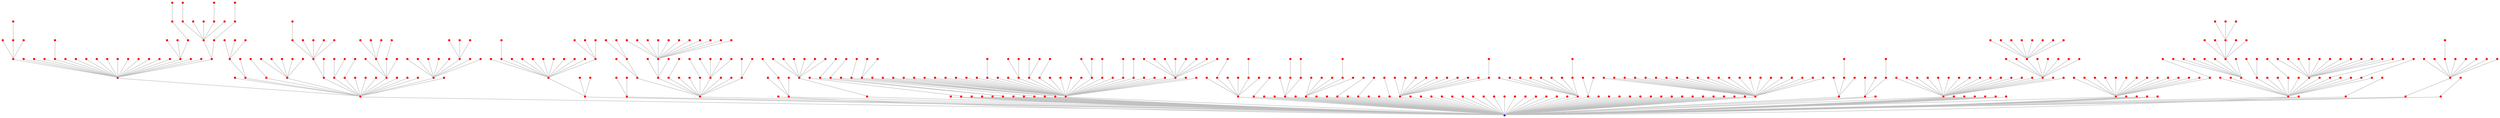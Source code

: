 graph {
	"1(0)" [color=blue shape=point]
	"0(1)" [color=red shape=point]
	"0(1)" -- "1(0)" [color=gray]
	"101(1)" [color=red shape=point]
	"101(1)" -- "1(0)" [color=gray]
	"108(1)" [color=red shape=point]
	"108(1)" -- "1(0)" [color=gray]
	"11(1)" [color=red shape=point]
	"11(1)" -- "1(0)" [color=gray]
	"110(1)" [color=red shape=point]
	"110(1)" -- "1(0)" [color=gray]
	"123(1)" [color=red shape=point]
	"123(1)" -- "1(0)" [color=gray]
	"127(1)" [color=red shape=point]
	"127(1)" -- "1(0)" [color=gray]
	"135(1)" [color=red shape=point]
	"135(1)" -- "1(0)" [color=gray]
	"162(1)" [color=red shape=point]
	"162(1)" -- "1(0)" [color=gray]
	"166(1)" [color=red shape=point]
	"166(1)" -- "1(0)" [color=gray]
	"168(1)" [color=red shape=point]
	"168(1)" -- "1(0)" [color=gray]
	"178(1)" [color=red shape=point]
	"178(1)" -- "1(0)" [color=gray]
	"18(1)" [color=red shape=point]
	"18(1)" -- "1(0)" [color=gray]
	"180(1)" [color=red shape=point]
	"180(1)" -- "1(0)" [color=gray]
	"185(1)" [color=red shape=point]
	"185(1)" -- "1(0)" [color=gray]
	"19(1)" [color=red shape=point]
	"19(1)" -- "1(0)" [color=gray]
	"191(1)" [color=red shape=point]
	"191(1)" -- "1(0)" [color=gray]
	"195(1)" [color=red shape=point]
	"195(1)" -- "1(0)" [color=gray]
	"2(1)" [color=red shape=point]
	"2(1)" -- "1(0)" [color=gray]
	"20(1)" [color=red shape=point]
	"20(1)" -- "1(0)" [color=gray]
	"202(1)" [color=red shape=point]
	"202(1)" -- "1(0)" [color=gray]
	"205(1)" [color=red shape=point]
	"205(1)" -- "1(0)" [color=gray]
	"206(1)" [color=red shape=point]
	"206(1)" -- "1(0)" [color=gray]
	"21(1)" [color=red shape=point]
	"21(1)" -- "1(0)" [color=gray]
	"219(1)" [color=red shape=point]
	"219(1)" -- "1(0)" [color=gray]
	"22(1)" [color=red shape=point]
	"22(1)" -- "1(0)" [color=gray]
	"252(1)" [color=red shape=point]
	"252(1)" -- "1(0)" [color=gray]
	"26(1)" [color=red shape=point]
	"26(1)" -- "1(0)" [color=gray]
	"264(1)" [color=red shape=point]
	"264(1)" -- "1(0)" [color=gray]
	"283(1)" [color=red shape=point]
	"283(1)" -- "1(0)" [color=gray]
	"286(1)" [color=red shape=point]
	"286(1)" -- "1(0)" [color=gray]
	"293(1)" [color=red shape=point]
	"293(1)" -- "1(0)" [color=gray]
	"295(1)" [color=red shape=point]
	"295(1)" -- "1(0)" [color=gray]
	"296(1)" [color=red shape=point]
	"296(1)" -- "1(0)" [color=gray]
	"3(1)" [color=red shape=point]
	"3(1)" -- "1(0)" [color=gray]
	"30(1)" [color=red shape=point]
	"30(1)" -- "1(0)" [color=gray]
	"304(1)" [color=red shape=point]
	"304(1)" -- "1(0)" [color=gray]
	"310(1)" [color=red shape=point]
	"310(1)" -- "1(0)" [color=gray]
	"319(1)" [color=red shape=point]
	"319(1)" -- "1(0)" [color=gray]
	"32(1)" [color=red shape=point]
	"32(1)" -- "1(0)" [color=gray]
	"322(1)" [color=red shape=point]
	"322(1)" -- "1(0)" [color=gray]
	"326(1)" [color=red shape=point]
	"326(1)" -- "1(0)" [color=gray]
	"336(1)" [color=red shape=point]
	"336(1)" -- "1(0)" [color=gray]
	"345(1)" [color=red shape=point]
	"345(1)" -- "1(0)" [color=gray]
	"358(1)" [color=red shape=point]
	"358(1)" -- "1(0)" [color=gray]
	"363(1)" [color=red shape=point]
	"363(1)" -- "1(0)" [color=gray]
	"367(1)" [color=red shape=point]
	"367(1)" -- "1(0)" [color=gray]
	"375(1)" [color=red shape=point]
	"375(1)" -- "1(0)" [color=gray]
	"380(1)" [color=red shape=point]
	"380(1)" -- "1(0)" [color=gray]
	"384(1)" [color=red shape=point]
	"384(1)" -- "1(0)" [color=gray]
	"392(1)" [color=red shape=point]
	"392(1)" -- "1(0)" [color=gray]
	"4(1)" [color=red shape=point]
	"4(1)" -- "1(0)" [color=gray]
	"40(1)" [color=red shape=point]
	"40(1)" -- "1(0)" [color=gray]
	"414(1)" [color=red shape=point]
	"414(1)" -- "1(0)" [color=gray]
	"423(1)" [color=red shape=point]
	"423(1)" -- "1(0)" [color=gray]
	"426(1)" [color=red shape=point]
	"426(1)" -- "1(0)" [color=gray]
	"434(1)" [color=red shape=point]
	"434(1)" -- "1(0)" [color=gray]
	"437(1)" [color=red shape=point]
	"437(1)" -- "1(0)" [color=gray]
	"440(1)" [color=red shape=point]
	"440(1)" -- "1(0)" [color=gray]
	"444(1)" [color=red shape=point]
	"444(1)" -- "1(0)" [color=gray]
	"446(1)" [color=red shape=point]
	"446(1)" -- "1(0)" [color=gray]
	"452(1)" [color=red shape=point]
	"452(1)" -- "1(0)" [color=gray]
	"456(1)" [color=red shape=point]
	"456(1)" -- "1(0)" [color=gray]
	"46(1)" [color=red shape=point]
	"46(1)" -- "1(0)" [color=gray]
	"48(1)" [color=red shape=point]
	"48(1)" -- "1(0)" [color=gray]
	"491(1)" [color=red shape=point]
	"491(1)" -- "1(0)" [color=gray]
	"493(1)" [color=red shape=point]
	"493(1)" -- "1(0)" [color=gray]
	"497(1)" [color=red shape=point]
	"497(1)" -- "1(0)" [color=gray]
	"5(1)" [color=red shape=point]
	"5(1)" -- "1(0)" [color=gray]
	"53(1)" [color=red shape=point]
	"53(1)" -- "1(0)" [color=gray]
	"54(1)" [color=red shape=point]
	"54(1)" -- "1(0)" [color=gray]
	"58(1)" [color=red shape=point]
	"58(1)" -- "1(0)" [color=gray]
	"6(1)" [color=red shape=point]
	"6(1)" -- "1(0)" [color=gray]
	"61(1)" [color=red shape=point]
	"61(1)" -- "1(0)" [color=gray]
	"62(1)" [color=red shape=point]
	"62(1)" -- "1(0)" [color=gray]
	"65(1)" [color=red shape=point]
	"65(1)" -- "1(0)" [color=gray]
	"70(1)" [color=red shape=point]
	"70(1)" -- "1(0)" [color=gray]
	"73(1)" [color=red shape=point]
	"73(1)" -- "1(0)" [color=gray]
	"75(1)" [color=red shape=point]
	"75(1)" -- "1(0)" [color=gray]
	"8(1)" [color=red shape=point]
	"8(1)" -- "1(0)" [color=gray]
	"82(1)" [color=red shape=point]
	"82(1)" -- "1(0)" [color=gray]
	"83(1)" [color=red shape=point]
	"83(1)" -- "1(0)" [color=gray]
	"86(1)" [color=red shape=point]
	"86(1)" -- "1(0)" [color=gray]
	"88(1)" [color=red shape=point]
	"88(1)" -- "1(0)" [color=gray]
	"9(1)" [color=red shape=point]
	"9(1)" -- "1(0)" [color=gray]
	"91(1)" [color=red shape=point]
	"91(1)" -- "1(0)" [color=gray]
	"92(1)" [color=red shape=point]
	"92(1)" -- "1(0)" [color=gray]
	"95(1)" [color=red shape=point]
	"95(1)" -- "1(0)" [color=gray]
	"96(1)" [color=red shape=point]
	"96(1)" -- "1(0)" [color=gray]
	"10(2)" [color=red shape=point]
	"10(2)" -- "0(1)" [color=gray]
	"103(2)" [color=red shape=point]
	"103(2)" -- "0(1)" [color=gray]
	"107(2)" [color=red shape=point]
	"107(2)" -- "0(1)" [color=gray]
	"109(2)" [color=red shape=point]
	"109(2)" -- "0(1)" [color=gray]
	"111(2)" [color=red shape=point]
	"111(2)" -- "0(1)" [color=gray]
	"112(2)" [color=red shape=point]
	"112(2)" -- "0(1)" [color=gray]
	"115(2)" [color=red shape=point]
	"115(2)" -- "0(1)" [color=gray]
	"116(2)" [color=red shape=point]
	"116(2)" -- "0(1)" [color=gray]
	"117(2)" [color=red shape=point]
	"117(2)" -- "0(1)" [color=gray]
	"118(2)" [color=red shape=point]
	"118(2)" -- "0(1)" [color=gray]
	"12(2)" [color=red shape=point]
	"12(2)" -- "0(1)" [color=gray]
	"120(2)" [color=red shape=point]
	"120(2)" -- "0(1)" [color=gray]
	"122(2)" [color=red shape=point]
	"122(2)" -- "0(1)" [color=gray]
	"124(2)" [color=red shape=point]
	"124(2)" -- "0(1)" [color=gray]
	"126(2)" [color=red shape=point]
	"126(2)" -- "0(1)" [color=gray]
	"128(2)" [color=red shape=point]
	"128(2)" -- "0(1)" [color=gray]
	"129(2)" [color=red shape=point]
	"129(2)" -- "0(1)" [color=gray]
	"13(2)" [color=red shape=point]
	"13(2)" -- "101(1)" [color=gray]
	"130(2)" [color=red shape=point]
	"130(2)" -- "101(1)" [color=gray]
	"131(2)" [color=red shape=point]
	"131(2)" -- "101(1)" [color=gray]
	"132(2)" [color=red shape=point]
	"132(2)" -- "108(1)" [color=gray]
	"133(2)" [color=red shape=point]
	"133(2)" -- "108(1)" [color=gray]
	"137(2)" [color=red shape=point]
	"137(2)" -- "11(1)" [color=gray]
	"14(2)" [color=red shape=point]
	"14(2)" -- "11(1)" [color=gray]
	"140(2)" [color=red shape=point]
	"140(2)" -- "11(1)" [color=gray]
	"141(2)" [color=red shape=point]
	"141(2)" -- "11(1)" [color=gray]
	"143(2)" [color=red shape=point]
	"143(2)" -- "11(1)" [color=gray]
	"146(2)" [color=red shape=point]
	"146(2)" -- "11(1)" [color=gray]
	"15(2)" [color=red shape=point]
	"15(2)" -- "11(1)" [color=gray]
	"151(2)" [color=red shape=point]
	"151(2)" -- "11(1)" [color=gray]
	"152(2)" [color=red shape=point]
	"152(2)" -- "11(1)" [color=gray]
	"153(2)" [color=red shape=point]
	"153(2)" -- "11(1)" [color=gray]
	"154(2)" [color=red shape=point]
	"154(2)" -- "123(1)" [color=gray]
	"158(2)" [color=red shape=point]
	"158(2)" -- "123(1)" [color=gray]
	"159(2)" [color=red shape=point]
	"159(2)" -- "123(1)" [color=gray]
	"16(2)" [color=red shape=point]
	"16(2)" -- "127(1)" [color=gray]
	"163(2)" [color=red shape=point]
	"163(2)" -- "162(1)" [color=gray]
	"164(2)" [color=red shape=point]
	"164(2)" -- "18(1)" [color=gray]
	"167(2)" [color=red shape=point]
	"167(2)" -- "18(1)" [color=gray]
	"169(2)" [color=red shape=point]
	"169(2)" -- "19(1)" [color=gray]
	"17(2)" [color=red shape=point]
	"17(2)" -- "195(1)" [color=gray]
	"173(2)" [color=red shape=point]
	"173(2)" -- "195(1)" [color=gray]
	"177(2)" [color=red shape=point]
	"177(2)" -- "195(1)" [color=gray]
	"179(2)" [color=red shape=point]
	"179(2)" -- "195(1)" [color=gray]
	"181(2)" [color=red shape=point]
	"181(2)" -- "2(1)" [color=gray]
	"182(2)" [color=red shape=point]
	"182(2)" -- "2(1)" [color=gray]
	"186(2)" [color=red shape=point]
	"186(2)" -- "2(1)" [color=gray]
	"188(2)" [color=red shape=point]
	"188(2)" -- "2(1)" [color=gray]
	"189(2)" [color=red shape=point]
	"189(2)" -- "2(1)" [color=gray]
	"190(2)" [color=red shape=point]
	"190(2)" -- "2(1)" [color=gray]
	"193(2)" [color=red shape=point]
	"193(2)" -- "2(1)" [color=gray]
	"194(2)" [color=red shape=point]
	"194(2)" -- "2(1)" [color=gray]
	"197(2)" [color=red shape=point]
	"197(2)" -- "2(1)" [color=gray]
	"200(2)" [color=red shape=point]
	"200(2)" -- "2(1)" [color=gray]
	"201(2)" [color=red shape=point]
	"201(2)" -- "2(1)" [color=gray]
	"207(2)" [color=red shape=point]
	"207(2)" -- "2(1)" [color=gray]
	"208(2)" [color=red shape=point]
	"208(2)" -- "2(1)" [color=gray]
	"212(2)" [color=red shape=point]
	"212(2)" -- "2(1)" [color=gray]
	"213(2)" [color=red shape=point]
	"213(2)" -- "2(1)" [color=gray]
	"214(2)" [color=red shape=point]
	"214(2)" -- "2(1)" [color=gray]
	"215(2)" [color=red shape=point]
	"215(2)" -- "2(1)" [color=gray]
	"217(2)" [color=red shape=point]
	"217(2)" -- "2(1)" [color=gray]
	"221(2)" [color=red shape=point]
	"221(2)" -- "2(1)" [color=gray]
	"224(2)" [color=red shape=point]
	"224(2)" -- "2(1)" [color=gray]
	"225(2)" [color=red shape=point]
	"225(2)" -- "2(1)" [color=gray]
	"227(2)" [color=red shape=point]
	"227(2)" -- "2(1)" [color=gray]
	"229(2)" [color=red shape=point]
	"229(2)" -- "2(1)" [color=gray]
	"23(2)" [color=red shape=point]
	"23(2)" -- "2(1)" [color=gray]
	"230(2)" [color=red shape=point]
	"230(2)" -- "2(1)" [color=gray]
	"232(2)" [color=red shape=point]
	"232(2)" -- "2(1)" [color=gray]
	"233(2)" [color=red shape=point]
	"233(2)" -- "2(1)" [color=gray]
	"24(2)" [color=red shape=point]
	"24(2)" -- "2(1)" [color=gray]
	"240(2)" [color=red shape=point]
	"240(2)" -- "2(1)" [color=gray]
	"241(2)" [color=red shape=point]
	"241(2)" -- "2(1)" [color=gray]
	"242(2)" [color=red shape=point]
	"242(2)" -- "20(1)" [color=gray]
	"243(2)" [color=red shape=point]
	"243(2)" -- "20(1)" [color=gray]
	"244(2)" [color=red shape=point]
	"244(2)" -- "20(1)" [color=gray]
	"249(2)" [color=red shape=point]
	"249(2)" -- "20(1)" [color=gray]
	"25(2)" [color=red shape=point]
	"25(2)" -- "20(1)" [color=gray]
	"250(2)" [color=red shape=point]
	"250(2)" -- "20(1)" [color=gray]
	"253(2)" [color=red shape=point]
	"253(2)" -- "202(1)" [color=gray]
	"254(2)" [color=red shape=point]
	"254(2)" -- "21(1)" [color=gray]
	"255(2)" [color=red shape=point]
	"255(2)" -- "21(1)" [color=gray]
	"256(2)" [color=red shape=point]
	"256(2)" -- "21(1)" [color=gray]
	"258(2)" [color=red shape=point]
	"258(2)" -- "22(1)" [color=gray]
	"262(2)" [color=red shape=point]
	"262(2)" -- "22(1)" [color=gray]
	"263(2)" [color=red shape=point]
	"263(2)" -- "22(1)" [color=gray]
	"265(2)" [color=red shape=point]
	"265(2)" -- "22(1)" [color=gray]
	"271(2)" [color=red shape=point]
	"271(2)" -- "22(1)" [color=gray]
	"273(2)" [color=red shape=point]
	"273(2)" -- "264(1)" [color=gray]
	"274(2)" [color=red shape=point]
	"274(2)" -- "286(1)" [color=gray]
	"279(2)" [color=red shape=point]
	"279(2)" -- "296(1)" [color=gray]
	"280(2)" [color=red shape=point]
	"280(2)" -- "3(1)" [color=gray]
	"284(2)" [color=red shape=point]
	"284(2)" -- "3(1)" [color=gray]
	"288(2)" [color=red shape=point]
	"288(2)" -- "3(1)" [color=gray]
	"29(2)" [color=red shape=point]
	"29(2)" -- "3(1)" [color=gray]
	"291(2)" [color=red shape=point]
	"291(2)" -- "3(1)" [color=gray]
	"292(2)" [color=red shape=point]
	"292(2)" -- "3(1)" [color=gray]
	"294(2)" [color=red shape=point]
	"294(2)" -- "3(1)" [color=gray]
	"298(2)" [color=red shape=point]
	"298(2)" -- "3(1)" [color=gray]
	"300(2)" [color=red shape=point]
	"300(2)" -- "3(1)" [color=gray]
	"301(2)" [color=red shape=point]
	"301(2)" -- "3(1)" [color=gray]
	"306(2)" [color=red shape=point]
	"306(2)" -- "4(1)" [color=gray]
	"308(2)" [color=red shape=point]
	"308(2)" -- "4(1)" [color=gray]
	"31(2)" [color=red shape=point]
	"31(2)" -- "4(1)" [color=gray]
	"311(2)" [color=red shape=point]
	"311(2)" -- "4(1)" [color=gray]
	"312(2)" [color=red shape=point]
	"312(2)" -- "4(1)" [color=gray]
	"313(2)" [color=red shape=point]
	"313(2)" -- "4(1)" [color=gray]
	"314(2)" [color=red shape=point]
	"314(2)" -- "4(1)" [color=gray]
	"315(2)" [color=red shape=point]
	"315(2)" -- "4(1)" [color=gray]
	"318(2)" [color=red shape=point]
	"318(2)" -- "40(1)" [color=gray]
	"324(2)" [color=red shape=point]
	"324(2)" -- "40(1)" [color=gray]
	"327(2)" [color=red shape=point]
	"327(2)" -- "5(1)" [color=gray]
	"329(2)" [color=red shape=point]
	"329(2)" -- "5(1)" [color=gray]
	"33(2)" [color=red shape=point]
	"33(2)" -- "5(1)" [color=gray]
	"333(2)" [color=red shape=point]
	"333(2)" -- "5(1)" [color=gray]
	"339(2)" [color=red shape=point]
	"339(2)" -- "5(1)" [color=gray]
	"341(2)" [color=red shape=point]
	"341(2)" -- "5(1)" [color=gray]
	"344(2)" [color=red shape=point]
	"344(2)" -- "5(1)" [color=gray]
	"346(2)" [color=red shape=point]
	"346(2)" -- "5(1)" [color=gray]
	"347(2)" [color=red shape=point]
	"347(2)" -- "5(1)" [color=gray]
	"348(2)" [color=red shape=point]
	"348(2)" -- "5(1)" [color=gray]
	"35(2)" [color=red shape=point]
	"35(2)" -- "5(1)" [color=gray]
	"350(2)" [color=red shape=point]
	"350(2)" -- "5(1)" [color=gray]
	"351(2)" [color=red shape=point]
	"351(2)" -- "5(1)" [color=gray]
	"359(2)" [color=red shape=point]
	"359(2)" -- "5(1)" [color=gray]
	"36(2)" [color=red shape=point]
	"36(2)" -- "5(1)" [color=gray]
	"361(2)" [color=red shape=point]
	"361(2)" -- "5(1)" [color=gray]
	"362(2)" [color=red shape=point]
	"362(2)" -- "5(1)" [color=gray]
	"368(2)" [color=red shape=point]
	"368(2)" -- "5(1)" [color=gray]
	"369(2)" [color=red shape=point]
	"369(2)" -- "5(1)" [color=gray]
	"372(2)" [color=red shape=point]
	"372(2)" -- "5(1)" [color=gray]
	"374(2)" [color=red shape=point]
	"374(2)" -- "5(1)" [color=gray]
	"378(2)" [color=red shape=point]
	"378(2)" -- "5(1)" [color=gray]
	"379(2)" [color=red shape=point]
	"379(2)" -- "53(1)" [color=gray]
	"38(2)" [color=red shape=point]
	"38(2)" -- "53(1)" [color=gray]
	"385(2)" [color=red shape=point]
	"385(2)" -- "53(1)" [color=gray]
	"387(2)" [color=red shape=point]
	"387(2)" -- "54(1)" [color=gray]
	"389(2)" [color=red shape=point]
	"389(2)" -- "54(1)" [color=gray]
	"39(2)" [color=red shape=point]
	"39(2)" -- "54(1)" [color=gray]
	"399(2)" [color=red shape=point]
	"399(2)" -- "6(1)" [color=gray]
	"406(2)" [color=red shape=point]
	"406(2)" -- "6(1)" [color=gray]
	"409(2)" [color=red shape=point]
	"409(2)" -- "6(1)" [color=gray]
	"41(2)" [color=red shape=point]
	"41(2)" -- "6(1)" [color=gray]
	"410(2)" [color=red shape=point]
	"410(2)" -- "6(1)" [color=gray]
	"411(2)" [color=red shape=point]
	"411(2)" -- "6(1)" [color=gray]
	"416(2)" [color=red shape=point]
	"416(2)" -- "6(1)" [color=gray]
	"418(2)" [color=red shape=point]
	"418(2)" -- "6(1)" [color=gray]
	"42(2)" [color=red shape=point]
	"42(2)" -- "6(1)" [color=gray]
	"420(2)" [color=red shape=point]
	"420(2)" -- "6(1)" [color=gray]
	"421(2)" [color=red shape=point]
	"421(2)" -- "6(1)" [color=gray]
	"425(2)" [color=red shape=point]
	"425(2)" -- "6(1)" [color=gray]
	"428(2)" [color=red shape=point]
	"428(2)" -- "6(1)" [color=gray]
	"429(2)" [color=red shape=point]
	"429(2)" -- "6(1)" [color=gray]
	"43(2)" [color=red shape=point]
	"43(2)" -- "6(1)" [color=gray]
	"432(2)" [color=red shape=point]
	"432(2)" -- "6(1)" [color=gray]
	"438(2)" [color=red shape=point]
	"438(2)" -- "6(1)" [color=gray]
	"439(2)" [color=red shape=point]
	"439(2)" -- "8(1)" [color=gray]
	"441(2)" [color=red shape=point]
	"441(2)" -- "8(1)" [color=gray]
	"443(2)" [color=red shape=point]
	"443(2)" -- "8(1)" [color=gray]
	"448(2)" [color=red shape=point]
	"448(2)" -- "8(1)" [color=gray]
	"457(2)" [color=red shape=point]
	"457(2)" -- "8(1)" [color=gray]
	"459(2)" [color=red shape=point]
	"459(2)" -- "8(1)" [color=gray]
	"465(2)" [color=red shape=point]
	"465(2)" -- "8(1)" [color=gray]
	"475(2)" [color=red shape=point]
	"475(2)" -- "8(1)" [color=gray]
	"476(2)" [color=red shape=point]
	"476(2)" -- "8(1)" [color=gray]
	"483(2)" [color=red shape=point]
	"483(2)" -- "8(1)" [color=gray]
	"490(2)" [color=red shape=point]
	"490(2)" -- "8(1)" [color=gray]
	"50(2)" [color=red shape=point]
	"50(2)" -- "8(1)" [color=gray]
	"51(2)" [color=red shape=point]
	"51(2)" -- "8(1)" [color=gray]
	"52(2)" [color=red shape=point]
	"52(2)" -- "8(1)" [color=gray]
	"55(2)" [color=red shape=point]
	"55(2)" -- "9(1)" [color=gray]
	"57(2)" [color=red shape=point]
	"57(2)" -- "9(1)" [color=gray]
	"59(2)" [color=red shape=point]
	"59(2)" -- "9(1)" [color=gray]
	"60(2)" [color=red shape=point]
	"60(2)" -- "9(1)" [color=gray]
	"66(2)" [color=red shape=point]
	"66(2)" -- "9(1)" [color=gray]
	"67(2)" [color=red shape=point]
	"67(2)" -- "9(1)" [color=gray]
	"68(2)" [color=red shape=point]
	"68(2)" -- "9(1)" [color=gray]
	"69(2)" [color=red shape=point]
	"69(2)" -- "9(1)" [color=gray]
	"7(2)" [color=red shape=point]
	"7(2)" -- "9(1)" [color=gray]
	"74(2)" [color=red shape=point]
	"74(2)" -- "9(1)" [color=gray]
	"76(2)" [color=red shape=point]
	"76(2)" -- "9(1)" [color=gray]
	"78(2)" [color=red shape=point]
	"78(2)" -- "9(1)" [color=gray]
	"80(2)" [color=red shape=point]
	"80(2)" -- "9(1)" [color=gray]
	"81(2)" [color=red shape=point]
	"81(2)" -- "9(1)" [color=gray]
	"84(2)" [color=red shape=point]
	"84(2)" -- "9(1)" [color=gray]
	"90(2)" [color=red shape=point]
	"90(2)" -- "92(1)" [color=gray]
	"93(2)" [color=red shape=point]
	"93(2)" -- "95(1)" [color=gray]
	"99(2)" [color=red shape=point]
	"99(2)" -- "96(1)" [color=gray]
	"102(3)" [color=red shape=point]
	"102(3)" -- "10(2)" [color=gray]
	"104(3)" [color=red shape=point]
	"104(3)" -- "10(2)" [color=gray]
	"105(3)" [color=red shape=point]
	"105(3)" -- "10(2)" [color=gray]
	"106(3)" [color=red shape=point]
	"106(3)" -- "10(2)" [color=gray]
	"113(3)" [color=red shape=point]
	"113(3)" -- "10(2)" [color=gray]
	"114(3)" [color=red shape=point]
	"114(3)" -- "10(2)" [color=gray]
	"125(3)" [color=red shape=point]
	"125(3)" -- "10(2)" [color=gray]
	"134(3)" [color=red shape=point]
	"134(3)" -- "10(2)" [color=gray]
	"138(3)" [color=red shape=point]
	"138(3)" -- "10(2)" [color=gray]
	"139(3)" [color=red shape=point]
	"139(3)" -- "10(2)" [color=gray]
	"142(3)" [color=red shape=point]
	"142(3)" -- "10(2)" [color=gray]
	"144(3)" [color=red shape=point]
	"144(3)" -- "10(2)" [color=gray]
	"145(3)" [color=red shape=point]
	"145(3)" -- "10(2)" [color=gray]
	"147(3)" [color=red shape=point]
	"147(3)" -- "10(2)" [color=gray]
	"148(3)" [color=red shape=point]
	"148(3)" -- "10(2)" [color=gray]
	"149(3)" [color=red shape=point]
	"149(3)" -- "10(2)" [color=gray]
	"150(3)" [color=red shape=point]
	"150(3)" -- "10(2)" [color=gray]
	"155(3)" [color=red shape=point]
	"155(3)" -- "10(2)" [color=gray]
	"157(3)" [color=red shape=point]
	"157(3)" -- "10(2)" [color=gray]
	"160(3)" [color=red shape=point]
	"160(3)" -- "10(2)" [color=gray]
	"161(3)" [color=red shape=point]
	"161(3)" -- "107(2)" [color=gray]
	"171(3)" [color=red shape=point]
	"171(3)" -- "107(2)" [color=gray]
	"172(3)" [color=red shape=point]
	"172(3)" -- "109(2)" [color=gray]
	"174(3)" [color=red shape=point]
	"174(3)" -- "111(2)" [color=gray]
	"175(3)" [color=red shape=point]
	"175(3)" -- "111(2)" [color=gray]
	"183(3)" [color=red shape=point]
	"183(3)" -- "111(2)" [color=gray]
	"184(3)" [color=red shape=point]
	"184(3)" -- "111(2)" [color=gray]
	"187(3)" [color=red shape=point]
	"187(3)" -- "111(2)" [color=gray]
	"192(3)" [color=red shape=point]
	"192(3)" -- "112(2)" [color=gray]
	"196(3)" [color=red shape=point]
	"196(3)" -- "112(2)" [color=gray]
	"198(3)" [color=red shape=point]
	"198(3)" -- "115(2)" [color=gray]
	"209(3)" [color=red shape=point]
	"209(3)" -- "115(2)" [color=gray]
	"210(3)" [color=red shape=point]
	"210(3)" -- "116(2)" [color=gray]
	"211(3)" [color=red shape=point]
	"211(3)" -- "120(2)" [color=gray]
	"220(3)" [color=red shape=point]
	"220(3)" -- "120(2)" [color=gray]
	"222(3)" [color=red shape=point]
	"222(3)" -- "120(2)" [color=gray]
	"223(3)" [color=red shape=point]
	"223(3)" -- "120(2)" [color=gray]
	"226(3)" [color=red shape=point]
	"226(3)" -- "128(2)" [color=gray]
	"231(3)" [color=red shape=point]
	"231(3)" -- "128(2)" [color=gray]
	"234(3)" [color=red shape=point]
	"234(3)" -- "128(2)" [color=gray]
	"235(3)" [color=red shape=point]
	"235(3)" -- "128(2)" [color=gray]
	"236(3)" [color=red shape=point]
	"236(3)" -- "128(2)" [color=gray]
	"239(3)" [color=red shape=point]
	"239(3)" -- "128(2)" [color=gray]
	"245(3)" [color=red shape=point]
	"245(3)" -- "128(2)" [color=gray]
	"246(3)" [color=red shape=point]
	"246(3)" -- "128(2)" [color=gray]
	"248(3)" [color=red shape=point]
	"248(3)" -- "13(2)" [color=gray]
	"251(3)" [color=red shape=point]
	"251(3)" -- "13(2)" [color=gray]
	"257(3)" [color=red shape=point]
	"257(3)" -- "13(2)" [color=gray]
	"259(3)" [color=red shape=point]
	"259(3)" -- "13(2)" [color=gray]
	"260(3)" [color=red shape=point]
	"260(3)" -- "13(2)" [color=gray]
	"261(3)" [color=red shape=point]
	"261(3)" -- "13(2)" [color=gray]
	"266(3)" [color=red shape=point]
	"266(3)" -- "13(2)" [color=gray]
	"267(3)" [color=red shape=point]
	"267(3)" -- "13(2)" [color=gray]
	"268(3)" [color=red shape=point]
	"268(3)" -- "13(2)" [color=gray]
	"269(3)" [color=red shape=point]
	"269(3)" -- "13(2)" [color=gray]
	"27(3)" [color=red shape=point]
	"27(3)" -- "13(2)" [color=gray]
	"272(3)" [color=red shape=point]
	"272(3)" -- "137(2)" [color=gray]
	"275(3)" [color=red shape=point]
	"275(3)" -- "137(2)" [color=gray]
	"278(3)" [color=red shape=point]
	"278(3)" -- "14(2)" [color=gray]
	"28(3)" [color=red shape=point]
	"28(3)" -- "14(2)" [color=gray]
	"281(3)" [color=red shape=point]
	"281(3)" -- "14(2)" [color=gray]
	"285(3)" [color=red shape=point]
	"285(3)" -- "140(2)" [color=gray]
	"287(3)" [color=red shape=point]
	"287(3)" -- "146(2)" [color=gray]
	"289(3)" [color=red shape=point]
	"289(3)" -- "15(2)" [color=gray]
	"297(3)" [color=red shape=point]
	"297(3)" -- "15(2)" [color=gray]
	"303(3)" [color=red shape=point]
	"303(3)" -- "15(2)" [color=gray]
	"307(3)" [color=red shape=point]
	"307(3)" -- "15(2)" [color=gray]
	"309(3)" [color=red shape=point]
	"309(3)" -- "153(2)" [color=gray]
	"316(3)" [color=red shape=point]
	"316(3)" -- "153(2)" [color=gray]
	"317(3)" [color=red shape=point]
	"317(3)" -- "158(2)" [color=gray]
	"320(3)" [color=red shape=point]
	"320(3)" -- "16(2)" [color=gray]
	"328(3)" [color=red shape=point]
	"328(3)" -- "16(2)" [color=gray]
	"330(3)" [color=red shape=point]
	"330(3)" -- "16(2)" [color=gray]
	"332(3)" [color=red shape=point]
	"332(3)" -- "16(2)" [color=gray]
	"334(3)" [color=red shape=point]
	"334(3)" -- "16(2)" [color=gray]
	"337(3)" [color=red shape=point]
	"337(3)" -- "16(2)" [color=gray]
	"338(3)" [color=red shape=point]
	"338(3)" -- "164(2)" [color=gray]
	"34(3)" [color=red shape=point]
	"34(3)" -- "167(2)" [color=gray]
	"340(3)" [color=red shape=point]
	"340(3)" -- "17(2)" [color=gray]
	"343(3)" [color=red shape=point]
	"343(3)" -- "173(2)" [color=gray]
	"353(3)" [color=red shape=point]
	"353(3)" -- "173(2)" [color=gray]
	"354(3)" [color=red shape=point]
	"354(3)" -- "200(2)" [color=gray]
	"356(3)" [color=red shape=point]
	"356(3)" -- "208(2)" [color=gray]
	"357(3)" [color=red shape=point]
	"357(3)" -- "208(2)" [color=gray]
	"364(3)" [color=red shape=point]
	"364(3)" -- "212(2)" [color=gray]
	"365(3)" [color=red shape=point]
	"365(3)" -- "212(2)" [color=gray]
	"37(3)" [color=red shape=point]
	"37(3)" -- "213(2)" [color=gray]
	"373(3)" [color=red shape=point]
	"373(3)" -- "224(2)" [color=gray]
	"377(3)" [color=red shape=point]
	"377(3)" -- "224(2)" [color=gray]
	"381(3)" [color=red shape=point]
	"381(3)" -- "225(2)" [color=gray]
	"383(3)" [color=red shape=point]
	"383(3)" -- "229(2)" [color=gray]
	"386(3)" [color=red shape=point]
	"386(3)" -- "23(2)" [color=gray]
	"388(3)" [color=red shape=point]
	"388(3)" -- "24(2)" [color=gray]
	"390(3)" [color=red shape=point]
	"390(3)" -- "24(2)" [color=gray]
	"394(3)" [color=red shape=point]
	"394(3)" -- "24(2)" [color=gray]
	"395(3)" [color=red shape=point]
	"395(3)" -- "24(2)" [color=gray]
	"396(3)" [color=red shape=point]
	"396(3)" -- "24(2)" [color=gray]
	"397(3)" [color=red shape=point]
	"397(3)" -- "24(2)" [color=gray]
	"398(3)" [color=red shape=point]
	"398(3)" -- "24(2)" [color=gray]
	"400(3)" [color=red shape=point]
	"400(3)" -- "24(2)" [color=gray]
	"402(3)" [color=red shape=point]
	"402(3)" -- "243(2)" [color=gray]
	"403(3)" [color=red shape=point]
	"403(3)" -- "25(2)" [color=gray]
	"413(3)" [color=red shape=point]
	"413(3)" -- "255(2)" [color=gray]
	"415(3)" [color=red shape=point]
	"415(3)" -- "256(2)" [color=gray]
	"417(3)" [color=red shape=point]
	"417(3)" -- "265(2)" [color=gray]
	"419(3)" [color=red shape=point]
	"419(3)" -- "301(2)" [color=gray]
	"424(3)" [color=red shape=point]
	"424(3)" -- "315(2)" [color=gray]
	"436(3)" [color=red shape=point]
	"436(3)" -- "38(2)" [color=gray]
	"44(3)" [color=red shape=point]
	"44(3)" -- "39(2)" [color=gray]
	"445(3)" [color=red shape=point]
	"445(3)" -- "43(2)" [color=gray]
	"447(3)" [color=red shape=point]
	"447(3)" -- "43(2)" [color=gray]
	"45(3)" [color=red shape=point]
	"45(3)" -- "43(2)" [color=gray]
	"450(3)" [color=red shape=point]
	"450(3)" -- "43(2)" [color=gray]
	"451(3)" [color=red shape=point]
	"451(3)" -- "43(2)" [color=gray]
	"454(3)" [color=red shape=point]
	"454(3)" -- "43(2)" [color=gray]
	"455(3)" [color=red shape=point]
	"455(3)" -- "43(2)" [color=gray]
	"460(3)" [color=red shape=point]
	"460(3)" -- "43(2)" [color=gray]
	"461(3)" [color=red shape=point]
	"461(3)" -- "52(2)" [color=gray]
	"462(3)" [color=red shape=point]
	"462(3)" -- "59(2)" [color=gray]
	"463(3)" [color=red shape=point]
	"463(3)" -- "59(2)" [color=gray]
	"466(3)" [color=red shape=point]
	"466(3)" -- "59(2)" [color=gray]
	"467(3)" [color=red shape=point]
	"467(3)" -- "59(2)" [color=gray]
	"469(3)" [color=red shape=point]
	"469(3)" -- "59(2)" [color=gray]
	"47(3)" [color=red shape=point]
	"47(3)" -- "59(2)" [color=gray]
	"471(3)" [color=red shape=point]
	"471(3)" -- "59(2)" [color=gray]
	"472(3)" [color=red shape=point]
	"472(3)" -- "60(2)" [color=gray]
	"473(3)" [color=red shape=point]
	"473(3)" -- "60(2)" [color=gray]
	"474(3)" [color=red shape=point]
	"474(3)" -- "68(2)" [color=gray]
	"477(3)" [color=red shape=point]
	"477(3)" -- "7(2)" [color=gray]
	"479(3)" [color=red shape=point]
	"479(3)" -- "7(2)" [color=gray]
	"484(3)" [color=red shape=point]
	"484(3)" -- "7(2)" [color=gray]
	"486(3)" [color=red shape=point]
	"486(3)" -- "7(2)" [color=gray]
	"487(3)" [color=red shape=point]
	"487(3)" -- "7(2)" [color=gray]
	"488(3)" [color=red shape=point]
	"488(3)" -- "7(2)" [color=gray]
	"49(3)" [color=red shape=point]
	"49(3)" -- "7(2)" [color=gray]
	"492(3)" [color=red shape=point]
	"492(3)" -- "7(2)" [color=gray]
	"494(3)" [color=red shape=point]
	"494(3)" -- "7(2)" [color=gray]
	"495(3)" [color=red shape=point]
	"495(3)" -- "7(2)" [color=gray]
	"496(3)" [color=red shape=point]
	"496(3)" -- "7(2)" [color=gray]
	"498(3)" [color=red shape=point]
	"498(3)" -- "7(2)" [color=gray]
	"499(3)" [color=red shape=point]
	"499(3)" -- "76(2)" [color=gray]
	"56(3)" [color=red shape=point]
	"56(3)" -- "81(2)" [color=gray]
	"63(3)" [color=red shape=point]
	"63(3)" -- "93(2)" [color=gray]
	"64(3)" [color=red shape=point]
	"64(3)" -- "93(2)" [color=gray]
	"71(3)" [color=red shape=point]
	"71(3)" -- "93(2)" [color=gray]
	"77(3)" [color=red shape=point]
	"77(3)" -- "93(2)" [color=gray]
	"79(3)" [color=red shape=point]
	"79(3)" -- "93(2)" [color=gray]
	"89(3)" [color=red shape=point]
	"89(3)" -- "93(2)" [color=gray]
	"94(3)" [color=red shape=point]
	"94(3)" -- "93(2)" [color=gray]
	"97(3)" [color=red shape=point]
	"97(3)" -- "93(2)" [color=gray]
	"100(4)" [color=red shape=point]
	"100(4)" -- "102(3)" [color=gray]
	"121(4)" [color=red shape=point]
	"121(4)" -- "102(3)" [color=gray]
	"156(4)" [color=red shape=point]
	"156(4)" -- "102(3)" [color=gray]
	"165(4)" [color=red shape=point]
	"165(4)" -- "113(3)" [color=gray]
	"170(4)" [color=red shape=point]
	"170(4)" -- "150(3)" [color=gray]
	"176(4)" [color=red shape=point]
	"176(4)" -- "150(3)" [color=gray]
	"199(4)" [color=red shape=point]
	"199(4)" -- "150(3)" [color=gray]
	"203(4)" [color=red shape=point]
	"203(4)" -- "160(3)" [color=gray]
	"204(4)" [color=red shape=point]
	"204(4)" -- "160(3)" [color=gray]
	"218(4)" [color=red shape=point]
	"218(4)" -- "161(3)" [color=gray]
	"228(4)" [color=red shape=point]
	"228(4)" -- "161(3)" [color=gray]
	"237(4)" [color=red shape=point]
	"237(4)" -- "161(3)" [color=gray]
	"238(4)" [color=red shape=point]
	"238(4)" -- "192(3)" [color=gray]
	"270(4)" [color=red shape=point]
	"270(4)" -- "192(3)" [color=gray]
	"276(4)" [color=red shape=point]
	"276(4)" -- "192(3)" [color=gray]
	"282(4)" [color=red shape=point]
	"282(4)" -- "192(3)" [color=gray]
	"290(4)" [color=red shape=point]
	"290(4)" -- "192(3)" [color=gray]
	"299(4)" [color=red shape=point]
	"299(4)" -- "220(3)" [color=gray]
	"302(4)" [color=red shape=point]
	"302(4)" -- "220(3)" [color=gray]
	"305(4)" [color=red shape=point]
	"305(4)" -- "220(3)" [color=gray]
	"321(4)" [color=red shape=point]
	"321(4)" -- "222(3)" [color=gray]
	"325(4)" [color=red shape=point]
	"325(4)" -- "239(3)" [color=gray]
	"331(4)" [color=red shape=point]
	"331(4)" -- "239(3)" [color=gray]
	"335(4)" [color=red shape=point]
	"335(4)" -- "239(3)" [color=gray]
	"349(4)" [color=red shape=point]
	"349(4)" -- "251(3)" [color=gray]
	"352(4)" [color=red shape=point]
	"352(4)" -- "27(3)" [color=gray]
	"355(4)" [color=red shape=point]
	"355(4)" -- "27(3)" [color=gray]
	"360(4)" [color=red shape=point]
	"360(4)" -- "27(3)" [color=gray]
	"366(4)" [color=red shape=point]
	"366(4)" -- "275(3)" [color=gray]
	"371(4)" [color=red shape=point]
	"371(4)" -- "275(3)" [color=gray]
	"376(4)" [color=red shape=point]
	"376(4)" -- "28(3)" [color=gray]
	"382(4)" [color=red shape=point]
	"382(4)" -- "28(3)" [color=gray]
	"404(4)" [color=red shape=point]
	"404(4)" -- "28(3)" [color=gray]
	"405(4)" [color=red shape=point]
	"405(4)" -- "28(3)" [color=gray]
	"408(4)" [color=red shape=point]
	"408(4)" -- "28(3)" [color=gray]
	"412(4)" [color=red shape=point]
	"412(4)" -- "28(3)" [color=gray]
	"422(4)" [color=red shape=point]
	"422(4)" -- "28(3)" [color=gray]
	"427(4)" [color=red shape=point]
	"427(4)" -- "28(3)" [color=gray]
	"431(4)" [color=red shape=point]
	"431(4)" -- "28(3)" [color=gray]
	"435(4)" [color=red shape=point]
	"435(4)" -- "28(3)" [color=gray]
	"442(4)" [color=red shape=point]
	"442(4)" -- "28(3)" [color=gray]
	"449(4)" [color=red shape=point]
	"449(4)" -- "45(3)" [color=gray]
	"453(4)" [color=red shape=point]
	"453(4)" -- "45(3)" [color=gray]
	"458(4)" [color=red shape=point]
	"458(4)" -- "45(3)" [color=gray]
	"464(4)" [color=red shape=point]
	"464(4)" -- "45(3)" [color=gray]
	"470(4)" [color=red shape=point]
	"470(4)" -- "45(3)" [color=gray]
	"478(4)" [color=red shape=point]
	"478(4)" -- "45(3)" [color=gray]
	"480(4)" [color=red shape=point]
	"480(4)" -- "45(3)" [color=gray]
	"481(4)" [color=red shape=point]
	"481(4)" -- "45(3)" [color=gray]
	"482(4)" [color=red shape=point]
	"482(4)" -- "47(3)" [color=gray]
	"489(4)" [color=red shape=point]
	"489(4)" -- "47(3)" [color=gray]
	"72(4)" [color=red shape=point]
	"72(4)" -- "47(3)" [color=gray]
	"85(4)" [color=red shape=point]
	"85(4)" -- "47(3)" [color=gray]
	"87(4)" [color=red shape=point]
	"87(4)" -- "47(3)" [color=gray]
	"98(4)" [color=red shape=point]
	"98(4)" -- "71(3)" [color=gray]
	"119(5)" [color=red shape=point]
	"119(5)" -- "121(4)" [color=gray]
	"136(5)" [color=red shape=point]
	"136(5)" -- "199(4)" [color=gray]
	"216(5)" [color=red shape=point]
	"216(5)" -- "203(4)" [color=gray]
	"247(5)" [color=red shape=point]
	"247(5)" -- "203(4)" [color=gray]
	"323(5)" [color=red shape=point]
	"323(5)" -- "203(4)" [color=gray]
	"342(5)" [color=red shape=point]
	"342(5)" -- "203(4)" [color=gray]
	"370(5)" [color=red shape=point]
	"370(5)" -- "203(4)" [color=gray]
	"391(5)" [color=red shape=point]
	"391(5)" -- "204(4)" [color=gray]
	"393(5)" [color=red shape=point]
	"393(5)" -- "238(4)" [color=gray]
	"407(5)" [color=red shape=point]
	"407(5)" -- "72(4)" [color=gray]
	"430(5)" [color=red shape=point]
	"430(5)" -- "72(4)" [color=gray]
	"433(5)" [color=red shape=point]
	"433(5)" -- "72(4)" [color=gray]
	"277(6)" [color=red shape=point]
	"277(6)" -- "136(5)" [color=gray]
	"401(6)" [color=red shape=point]
	"401(6)" -- "216(5)" [color=gray]
	"468(6)" [color=red shape=point]
	"468(6)" -- "342(5)" [color=gray]
	"485(6)" [color=red shape=point]
	"485(6)" -- "391(5)" [color=gray]
}
